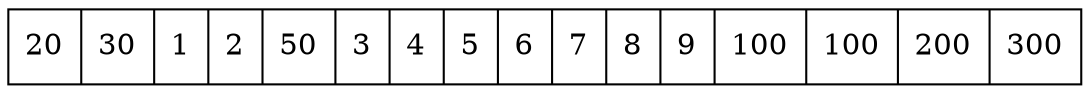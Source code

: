 digraph G{ node [shape = record ];
 rankdir=LR;X[label="{ 20|30|1|2|50|3|4|5|6|7|8|9|100|100|200|300}"]}
